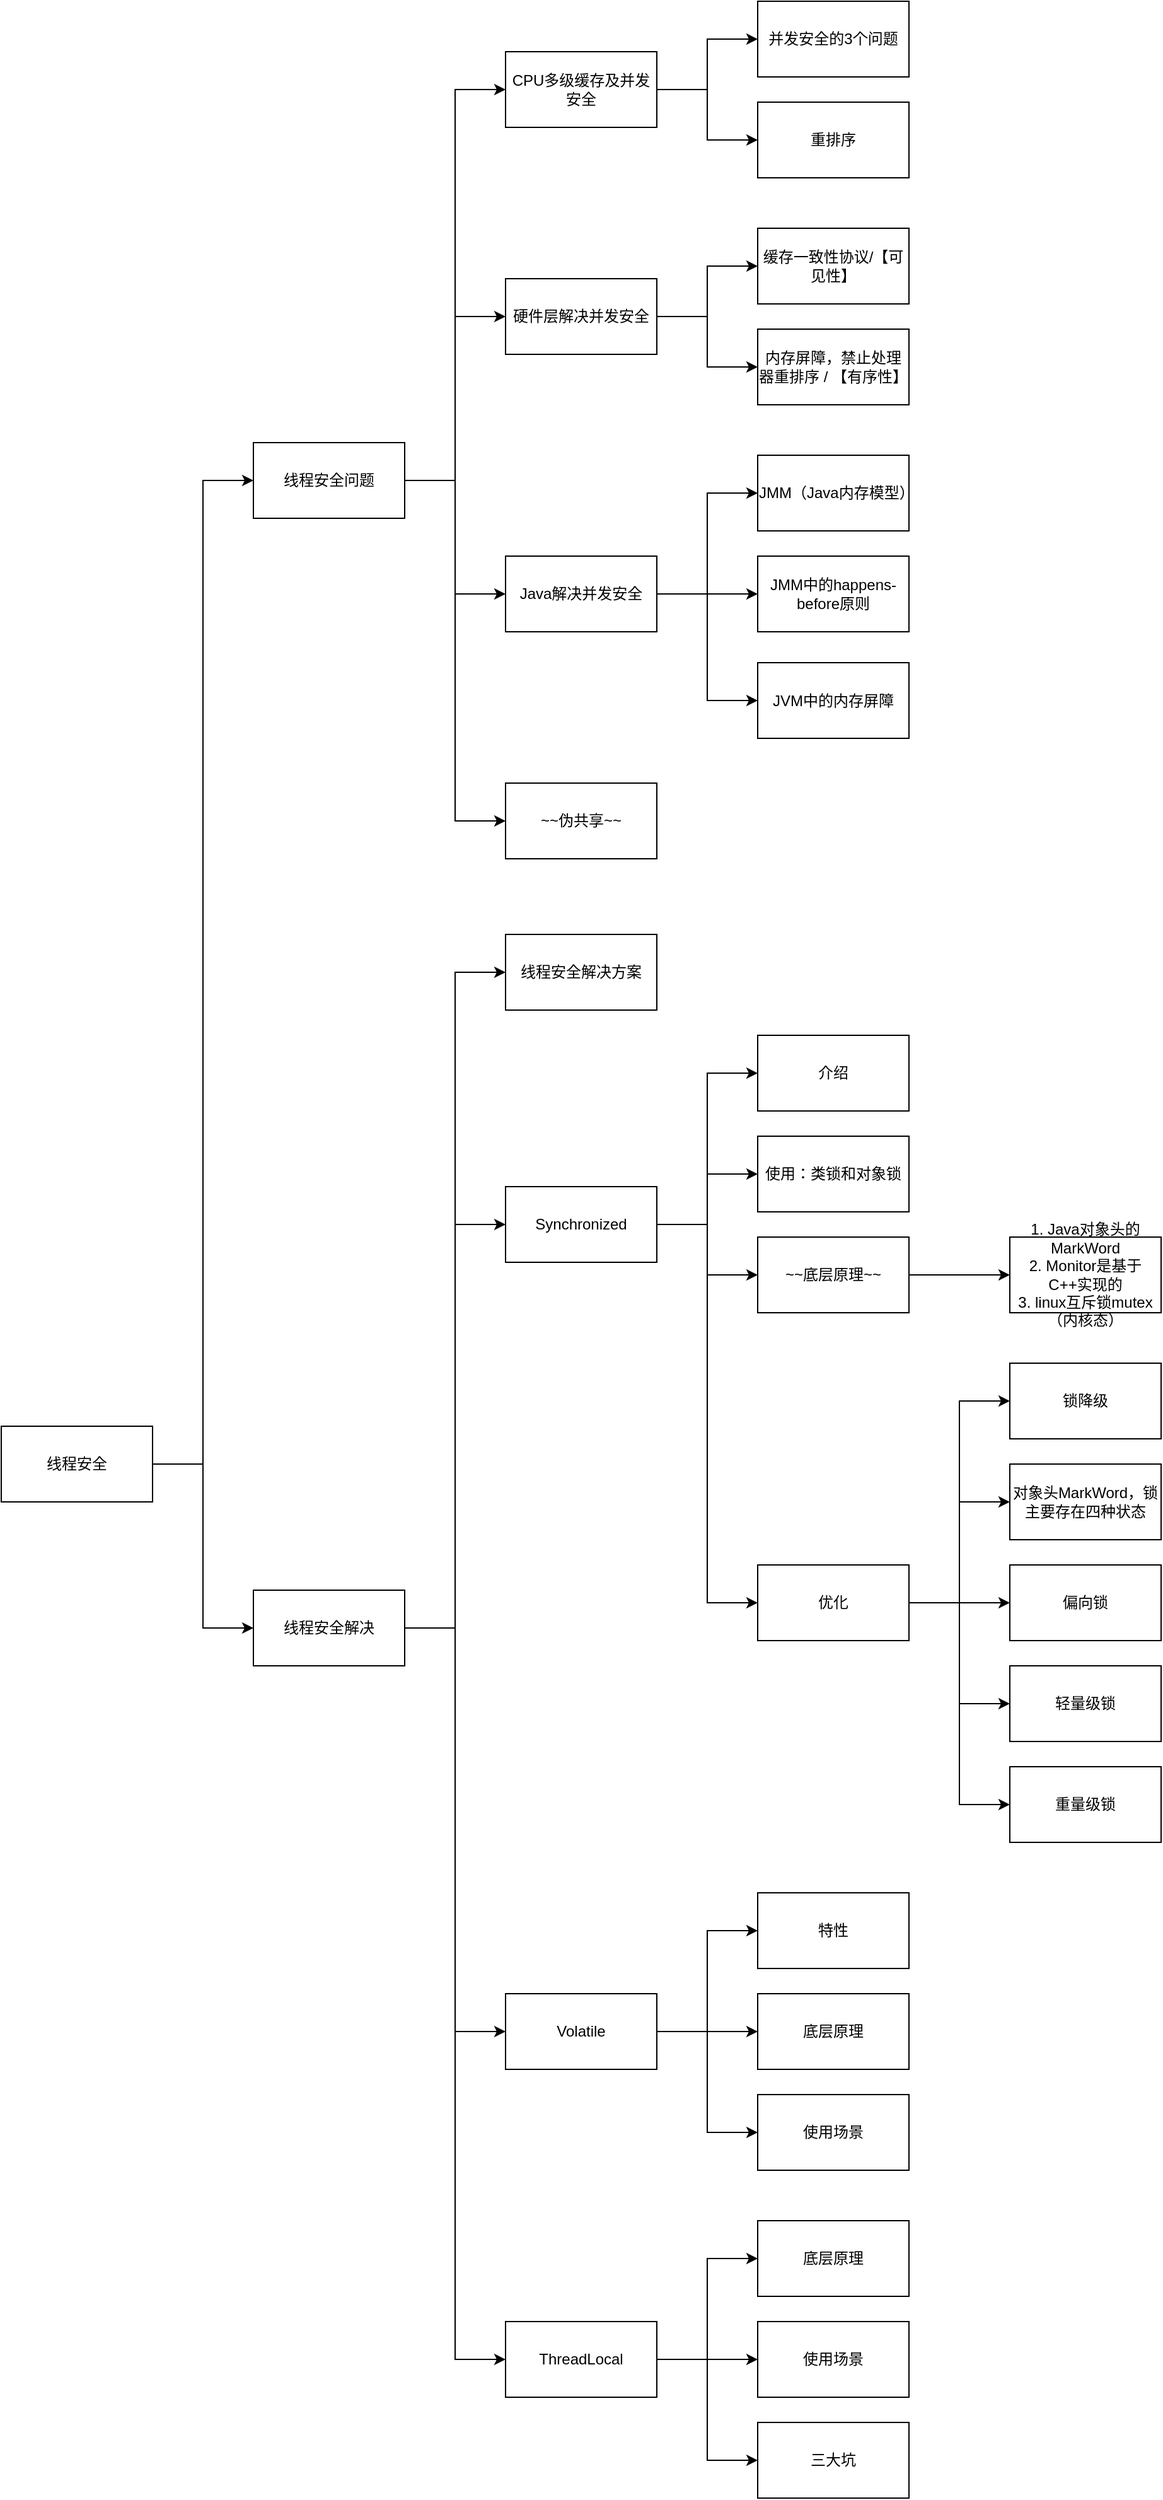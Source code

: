 <mxfile version="21.6.5" type="device">
  <diagram name="第 1 页" id="PH7zY7GD9xR7PyJJDMaR">
    <mxGraphModel dx="1101" dy="744" grid="1" gridSize="10" guides="1" tooltips="1" connect="1" arrows="1" fold="1" page="1" pageScale="1" pageWidth="827" pageHeight="1169" math="0" shadow="0">
      <root>
        <mxCell id="0" />
        <mxCell id="1" parent="0" />
        <mxCell id="GE9L2oN_wP7Hbji7ABV1-3" value="" style="edgeStyle=orthogonalEdgeStyle;rounded=0;orthogonalLoop=1;jettySize=auto;html=1;entryX=0;entryY=0.5;entryDx=0;entryDy=0;" parent="1" source="GE9L2oN_wP7Hbji7ABV1-1" target="GE9L2oN_wP7Hbji7ABV1-2" edge="1">
          <mxGeometry relative="1" as="geometry" />
        </mxCell>
        <mxCell id="GE9L2oN_wP7Hbji7ABV1-5" style="edgeStyle=orthogonalEdgeStyle;rounded=0;orthogonalLoop=1;jettySize=auto;html=1;entryX=0;entryY=0.5;entryDx=0;entryDy=0;" parent="1" source="GE9L2oN_wP7Hbji7ABV1-1" target="GE9L2oN_wP7Hbji7ABV1-4" edge="1">
          <mxGeometry relative="1" as="geometry" />
        </mxCell>
        <mxCell id="GE9L2oN_wP7Hbji7ABV1-15" style="edgeStyle=orthogonalEdgeStyle;rounded=0;orthogonalLoop=1;jettySize=auto;html=1;entryX=0;entryY=0.5;entryDx=0;entryDy=0;" parent="1" source="GE9L2oN_wP7Hbji7ABV1-1" target="GE9L2oN_wP7Hbji7ABV1-14" edge="1">
          <mxGeometry relative="1" as="geometry" />
        </mxCell>
        <mxCell id="GE9L2oN_wP7Hbji7ABV1-29" style="edgeStyle=orthogonalEdgeStyle;rounded=0;orthogonalLoop=1;jettySize=auto;html=1;entryX=0;entryY=0.5;entryDx=0;entryDy=0;" parent="1" source="GE9L2oN_wP7Hbji7ABV1-1" target="GE9L2oN_wP7Hbji7ABV1-28" edge="1">
          <mxGeometry relative="1" as="geometry" />
        </mxCell>
        <mxCell id="GE9L2oN_wP7Hbji7ABV1-1" value="线程安全问题" style="rounded=0;whiteSpace=wrap;html=1;" parent="1" vertex="1">
          <mxGeometry x="240" y="410" width="120" height="60" as="geometry" />
        </mxCell>
        <mxCell id="GE9L2oN_wP7Hbji7ABV1-7" value="" style="edgeStyle=orthogonalEdgeStyle;rounded=0;orthogonalLoop=1;jettySize=auto;html=1;" parent="1" source="GE9L2oN_wP7Hbji7ABV1-2" target="GE9L2oN_wP7Hbji7ABV1-6" edge="1">
          <mxGeometry relative="1" as="geometry" />
        </mxCell>
        <mxCell id="GE9L2oN_wP7Hbji7ABV1-9" style="edgeStyle=orthogonalEdgeStyle;rounded=0;orthogonalLoop=1;jettySize=auto;html=1;entryX=0;entryY=0.5;entryDx=0;entryDy=0;" parent="1" source="GE9L2oN_wP7Hbji7ABV1-2" target="GE9L2oN_wP7Hbji7ABV1-8" edge="1">
          <mxGeometry relative="1" as="geometry" />
        </mxCell>
        <mxCell id="GE9L2oN_wP7Hbji7ABV1-2" value="CPU多级缓存及并发安全" style="rounded=0;whiteSpace=wrap;html=1;" parent="1" vertex="1">
          <mxGeometry x="440" y="100" width="120" height="60" as="geometry" />
        </mxCell>
        <mxCell id="GE9L2oN_wP7Hbji7ABV1-21" value="" style="edgeStyle=orthogonalEdgeStyle;rounded=0;orthogonalLoop=1;jettySize=auto;html=1;entryX=0;entryY=0.5;entryDx=0;entryDy=0;" parent="1" source="GE9L2oN_wP7Hbji7ABV1-4" target="GE9L2oN_wP7Hbji7ABV1-20" edge="1">
          <mxGeometry relative="1" as="geometry" />
        </mxCell>
        <mxCell id="GE9L2oN_wP7Hbji7ABV1-26" style="edgeStyle=orthogonalEdgeStyle;rounded=0;orthogonalLoop=1;jettySize=auto;html=1;entryX=0;entryY=0.5;entryDx=0;entryDy=0;" parent="1" source="GE9L2oN_wP7Hbji7ABV1-4" target="GE9L2oN_wP7Hbji7ABV1-22" edge="1">
          <mxGeometry relative="1" as="geometry" />
        </mxCell>
        <mxCell id="GE9L2oN_wP7Hbji7ABV1-27" style="edgeStyle=orthogonalEdgeStyle;rounded=0;orthogonalLoop=1;jettySize=auto;html=1;entryX=0;entryY=0.5;entryDx=0;entryDy=0;" parent="1" source="GE9L2oN_wP7Hbji7ABV1-4" target="GE9L2oN_wP7Hbji7ABV1-23" edge="1">
          <mxGeometry relative="1" as="geometry" />
        </mxCell>
        <mxCell id="GE9L2oN_wP7Hbji7ABV1-4" value="Java解决并发安全" style="rounded=0;whiteSpace=wrap;html=1;" parent="1" vertex="1">
          <mxGeometry x="440" y="500" width="120" height="60" as="geometry" />
        </mxCell>
        <mxCell id="GE9L2oN_wP7Hbji7ABV1-6" value="并发安全的3个问题" style="rounded=0;whiteSpace=wrap;html=1;" parent="1" vertex="1">
          <mxGeometry x="640" y="60" width="120" height="60" as="geometry" />
        </mxCell>
        <mxCell id="GE9L2oN_wP7Hbji7ABV1-8" value="重排序" style="rounded=0;whiteSpace=wrap;html=1;" parent="1" vertex="1">
          <mxGeometry x="640" y="140" width="120" height="60" as="geometry" />
        </mxCell>
        <mxCell id="GE9L2oN_wP7Hbji7ABV1-13" style="edgeStyle=orthogonalEdgeStyle;rounded=0;orthogonalLoop=1;jettySize=auto;html=1;entryX=0;entryY=0.5;entryDx=0;entryDy=0;" parent="1" source="GE9L2oN_wP7Hbji7ABV1-10" target="GE9L2oN_wP7Hbji7ABV1-1" edge="1">
          <mxGeometry relative="1" as="geometry" />
        </mxCell>
        <mxCell id="GE9L2oN_wP7Hbji7ABV1-37" style="edgeStyle=orthogonalEdgeStyle;rounded=0;orthogonalLoop=1;jettySize=auto;html=1;entryX=0;entryY=0.5;entryDx=0;entryDy=0;" parent="1" source="GE9L2oN_wP7Hbji7ABV1-10" target="GE9L2oN_wP7Hbji7ABV1-30" edge="1">
          <mxGeometry relative="1" as="geometry" />
        </mxCell>
        <mxCell id="GE9L2oN_wP7Hbji7ABV1-10" value="线程安全" style="rounded=0;whiteSpace=wrap;html=1;" parent="1" vertex="1">
          <mxGeometry x="40" y="1190" width="120" height="60" as="geometry" />
        </mxCell>
        <mxCell id="GE9L2oN_wP7Hbji7ABV1-17" value="" style="edgeStyle=orthogonalEdgeStyle;rounded=0;orthogonalLoop=1;jettySize=auto;html=1;entryX=0;entryY=0.5;entryDx=0;entryDy=0;" parent="1" source="GE9L2oN_wP7Hbji7ABV1-14" target="GE9L2oN_wP7Hbji7ABV1-16" edge="1">
          <mxGeometry relative="1" as="geometry" />
        </mxCell>
        <mxCell id="GE9L2oN_wP7Hbji7ABV1-19" style="edgeStyle=orthogonalEdgeStyle;rounded=0;orthogonalLoop=1;jettySize=auto;html=1;entryX=0;entryY=0.5;entryDx=0;entryDy=0;" parent="1" source="GE9L2oN_wP7Hbji7ABV1-14" target="GE9L2oN_wP7Hbji7ABV1-18" edge="1">
          <mxGeometry relative="1" as="geometry" />
        </mxCell>
        <mxCell id="GE9L2oN_wP7Hbji7ABV1-14" value="硬件层解决并发安全" style="rounded=0;whiteSpace=wrap;html=1;" parent="1" vertex="1">
          <mxGeometry x="440" y="280" width="120" height="60" as="geometry" />
        </mxCell>
        <mxCell id="GE9L2oN_wP7Hbji7ABV1-16" value="缓存一致性协议/【可见性】" style="rounded=0;whiteSpace=wrap;html=1;" parent="1" vertex="1">
          <mxGeometry x="640" y="240" width="120" height="60" as="geometry" />
        </mxCell>
        <mxCell id="GE9L2oN_wP7Hbji7ABV1-18" value="内存屏障，禁止处理器重排序 / 【有序性】" style="rounded=0;whiteSpace=wrap;html=1;" parent="1" vertex="1">
          <mxGeometry x="640" y="320" width="120" height="60" as="geometry" />
        </mxCell>
        <mxCell id="GE9L2oN_wP7Hbji7ABV1-20" value="JMM（Java内存模型）" style="rounded=0;whiteSpace=wrap;html=1;" parent="1" vertex="1">
          <mxGeometry x="640" y="420" width="120" height="60" as="geometry" />
        </mxCell>
        <mxCell id="GE9L2oN_wP7Hbji7ABV1-22" value="JMM中的happens-before原则" style="rounded=0;whiteSpace=wrap;html=1;" parent="1" vertex="1">
          <mxGeometry x="640" y="500" width="120" height="60" as="geometry" />
        </mxCell>
        <mxCell id="GE9L2oN_wP7Hbji7ABV1-23" value="JVM中的内存屏障" style="rounded=0;whiteSpace=wrap;html=1;" parent="1" vertex="1">
          <mxGeometry x="640" y="584.5" width="120" height="60" as="geometry" />
        </mxCell>
        <mxCell id="GE9L2oN_wP7Hbji7ABV1-28" value="~~伪共享~~" style="rounded=0;whiteSpace=wrap;html=1;" parent="1" vertex="1">
          <mxGeometry x="440" y="680" width="120" height="60" as="geometry" />
        </mxCell>
        <mxCell id="GE9L2oN_wP7Hbji7ABV1-32" value="" style="edgeStyle=orthogonalEdgeStyle;rounded=0;orthogonalLoop=1;jettySize=auto;html=1;entryX=0;entryY=0.5;entryDx=0;entryDy=0;" parent="1" source="GE9L2oN_wP7Hbji7ABV1-30" target="GE9L2oN_wP7Hbji7ABV1-31" edge="1">
          <mxGeometry relative="1" as="geometry" />
        </mxCell>
        <mxCell id="GE9L2oN_wP7Hbji7ABV1-38" style="edgeStyle=orthogonalEdgeStyle;rounded=0;orthogonalLoop=1;jettySize=auto;html=1;entryX=0;entryY=0.5;entryDx=0;entryDy=0;" parent="1" source="GE9L2oN_wP7Hbji7ABV1-30" target="GE9L2oN_wP7Hbji7ABV1-34" edge="1">
          <mxGeometry relative="1" as="geometry" />
        </mxCell>
        <mxCell id="GE9L2oN_wP7Hbji7ABV1-39" style="edgeStyle=orthogonalEdgeStyle;rounded=0;orthogonalLoop=1;jettySize=auto;html=1;entryX=0;entryY=0.5;entryDx=0;entryDy=0;" parent="1" source="GE9L2oN_wP7Hbji7ABV1-30" target="GE9L2oN_wP7Hbji7ABV1-35" edge="1">
          <mxGeometry relative="1" as="geometry" />
        </mxCell>
        <mxCell id="GE9L2oN_wP7Hbji7ABV1-40" style="edgeStyle=orthogonalEdgeStyle;rounded=0;orthogonalLoop=1;jettySize=auto;html=1;entryX=0;entryY=0.5;entryDx=0;entryDy=0;" parent="1" source="GE9L2oN_wP7Hbji7ABV1-30" target="GE9L2oN_wP7Hbji7ABV1-36" edge="1">
          <mxGeometry relative="1" as="geometry" />
        </mxCell>
        <mxCell id="GE9L2oN_wP7Hbji7ABV1-30" value="线程安全解决" style="rounded=0;whiteSpace=wrap;html=1;" parent="1" vertex="1">
          <mxGeometry x="240" y="1320" width="120" height="60" as="geometry" />
        </mxCell>
        <mxCell id="GE9L2oN_wP7Hbji7ABV1-31" value="线程安全解决方案" style="rounded=0;whiteSpace=wrap;html=1;" parent="1" vertex="1">
          <mxGeometry x="440" y="800" width="120" height="60" as="geometry" />
        </mxCell>
        <mxCell id="GE9L2oN_wP7Hbji7ABV1-42" value="" style="edgeStyle=orthogonalEdgeStyle;rounded=0;orthogonalLoop=1;jettySize=auto;html=1;entryX=0;entryY=0.5;entryDx=0;entryDy=0;" parent="1" source="GE9L2oN_wP7Hbji7ABV1-34" target="GE9L2oN_wP7Hbji7ABV1-41" edge="1">
          <mxGeometry relative="1" as="geometry" />
        </mxCell>
        <mxCell id="GE9L2oN_wP7Hbji7ABV1-47" style="edgeStyle=orthogonalEdgeStyle;rounded=0;orthogonalLoop=1;jettySize=auto;html=1;entryX=0;entryY=0.5;entryDx=0;entryDy=0;" parent="1" source="GE9L2oN_wP7Hbji7ABV1-34" target="GE9L2oN_wP7Hbji7ABV1-44" edge="1">
          <mxGeometry relative="1" as="geometry" />
        </mxCell>
        <mxCell id="GE9L2oN_wP7Hbji7ABV1-48" style="edgeStyle=orthogonalEdgeStyle;rounded=0;orthogonalLoop=1;jettySize=auto;html=1;" parent="1" source="GE9L2oN_wP7Hbji7ABV1-34" target="GE9L2oN_wP7Hbji7ABV1-46" edge="1">
          <mxGeometry relative="1" as="geometry" />
        </mxCell>
        <mxCell id="GE9L2oN_wP7Hbji7ABV1-49" style="edgeStyle=orthogonalEdgeStyle;rounded=0;orthogonalLoop=1;jettySize=auto;html=1;entryX=0;entryY=0.5;entryDx=0;entryDy=0;" parent="1" source="GE9L2oN_wP7Hbji7ABV1-34" target="GE9L2oN_wP7Hbji7ABV1-45" edge="1">
          <mxGeometry relative="1" as="geometry" />
        </mxCell>
        <mxCell id="GE9L2oN_wP7Hbji7ABV1-34" value="Synchronized" style="rounded=0;whiteSpace=wrap;html=1;" parent="1" vertex="1">
          <mxGeometry x="440" y="1000" width="120" height="60" as="geometry" />
        </mxCell>
        <mxCell id="O9UZZhdtjTqaT8H57aKd-2" value="" style="edgeStyle=orthogonalEdgeStyle;rounded=0;orthogonalLoop=1;jettySize=auto;html=1;" edge="1" parent="1" source="GE9L2oN_wP7Hbji7ABV1-35" target="O9UZZhdtjTqaT8H57aKd-1">
          <mxGeometry relative="1" as="geometry" />
        </mxCell>
        <mxCell id="O9UZZhdtjTqaT8H57aKd-5" style="edgeStyle=orthogonalEdgeStyle;rounded=0;orthogonalLoop=1;jettySize=auto;html=1;entryX=0;entryY=0.5;entryDx=0;entryDy=0;" edge="1" parent="1" source="GE9L2oN_wP7Hbji7ABV1-35" target="O9UZZhdtjTqaT8H57aKd-4">
          <mxGeometry relative="1" as="geometry" />
        </mxCell>
        <mxCell id="O9UZZhdtjTqaT8H57aKd-6" style="edgeStyle=orthogonalEdgeStyle;rounded=0;orthogonalLoop=1;jettySize=auto;html=1;entryX=0;entryY=0.5;entryDx=0;entryDy=0;" edge="1" parent="1" source="GE9L2oN_wP7Hbji7ABV1-35" target="O9UZZhdtjTqaT8H57aKd-3">
          <mxGeometry relative="1" as="geometry" />
        </mxCell>
        <mxCell id="GE9L2oN_wP7Hbji7ABV1-35" value="Volatile" style="rounded=0;whiteSpace=wrap;html=1;" parent="1" vertex="1">
          <mxGeometry x="440" y="1640" width="120" height="60" as="geometry" />
        </mxCell>
        <mxCell id="O9UZZhdtjTqaT8H57aKd-8" value="" style="edgeStyle=orthogonalEdgeStyle;rounded=0;orthogonalLoop=1;jettySize=auto;html=1;entryX=0;entryY=0.5;entryDx=0;entryDy=0;" edge="1" parent="1" source="GE9L2oN_wP7Hbji7ABV1-36" target="O9UZZhdtjTqaT8H57aKd-7">
          <mxGeometry relative="1" as="geometry" />
        </mxCell>
        <mxCell id="O9UZZhdtjTqaT8H57aKd-10" style="edgeStyle=orthogonalEdgeStyle;rounded=0;orthogonalLoop=1;jettySize=auto;html=1;entryX=0;entryY=0.5;entryDx=0;entryDy=0;" edge="1" parent="1" source="GE9L2oN_wP7Hbji7ABV1-36" target="O9UZZhdtjTqaT8H57aKd-9">
          <mxGeometry relative="1" as="geometry" />
        </mxCell>
        <mxCell id="O9UZZhdtjTqaT8H57aKd-12" style="edgeStyle=orthogonalEdgeStyle;rounded=0;orthogonalLoop=1;jettySize=auto;html=1;entryX=0;entryY=0.5;entryDx=0;entryDy=0;" edge="1" parent="1" source="GE9L2oN_wP7Hbji7ABV1-36" target="O9UZZhdtjTqaT8H57aKd-11">
          <mxGeometry relative="1" as="geometry" />
        </mxCell>
        <mxCell id="GE9L2oN_wP7Hbji7ABV1-36" value="ThreadLocal" style="rounded=0;whiteSpace=wrap;html=1;" parent="1" vertex="1">
          <mxGeometry x="440" y="1900" width="120" height="60" as="geometry" />
        </mxCell>
        <mxCell id="GE9L2oN_wP7Hbji7ABV1-41" value="介绍" style="rounded=0;whiteSpace=wrap;html=1;" parent="1" vertex="1">
          <mxGeometry x="640" y="880" width="120" height="60" as="geometry" />
        </mxCell>
        <mxCell id="GE9L2oN_wP7Hbji7ABV1-44" value="使用：类锁和对象锁" style="rounded=0;whiteSpace=wrap;html=1;" parent="1" vertex="1">
          <mxGeometry x="640" y="960" width="120" height="60" as="geometry" />
        </mxCell>
        <mxCell id="OclsaCN1dT14EpfNG31b-6" style="edgeStyle=orthogonalEdgeStyle;rounded=0;orthogonalLoop=1;jettySize=auto;html=1;entryX=0;entryY=0.5;entryDx=0;entryDy=0;" parent="1" source="GE9L2oN_wP7Hbji7ABV1-45" target="GE9L2oN_wP7Hbji7ABV1-52" edge="1">
          <mxGeometry relative="1" as="geometry" />
        </mxCell>
        <mxCell id="OclsaCN1dT14EpfNG31b-7" style="edgeStyle=orthogonalEdgeStyle;rounded=0;orthogonalLoop=1;jettySize=auto;html=1;entryX=0;entryY=0.5;entryDx=0;entryDy=0;" parent="1" source="GE9L2oN_wP7Hbji7ABV1-45" target="OclsaCN1dT14EpfNG31b-1" edge="1">
          <mxGeometry relative="1" as="geometry" />
        </mxCell>
        <mxCell id="OclsaCN1dT14EpfNG31b-8" style="edgeStyle=orthogonalEdgeStyle;rounded=0;orthogonalLoop=1;jettySize=auto;html=1;" parent="1" source="GE9L2oN_wP7Hbji7ABV1-45" target="OclsaCN1dT14EpfNG31b-3" edge="1">
          <mxGeometry relative="1" as="geometry" />
        </mxCell>
        <mxCell id="OclsaCN1dT14EpfNG31b-9" style="edgeStyle=orthogonalEdgeStyle;rounded=0;orthogonalLoop=1;jettySize=auto;html=1;entryX=0;entryY=0.5;entryDx=0;entryDy=0;" parent="1" source="GE9L2oN_wP7Hbji7ABV1-45" target="OclsaCN1dT14EpfNG31b-4" edge="1">
          <mxGeometry relative="1" as="geometry" />
        </mxCell>
        <mxCell id="OclsaCN1dT14EpfNG31b-10" style="edgeStyle=orthogonalEdgeStyle;rounded=0;orthogonalLoop=1;jettySize=auto;html=1;entryX=0;entryY=0.5;entryDx=0;entryDy=0;" parent="1" source="GE9L2oN_wP7Hbji7ABV1-45" target="OclsaCN1dT14EpfNG31b-2" edge="1">
          <mxGeometry relative="1" as="geometry" />
        </mxCell>
        <mxCell id="GE9L2oN_wP7Hbji7ABV1-45" value="优化" style="rounded=0;whiteSpace=wrap;html=1;" parent="1" vertex="1">
          <mxGeometry x="640" y="1300" width="120" height="60" as="geometry" />
        </mxCell>
        <mxCell id="GE9L2oN_wP7Hbji7ABV1-51" value="" style="edgeStyle=orthogonalEdgeStyle;rounded=0;orthogonalLoop=1;jettySize=auto;html=1;" parent="1" source="GE9L2oN_wP7Hbji7ABV1-46" target="GE9L2oN_wP7Hbji7ABV1-50" edge="1">
          <mxGeometry relative="1" as="geometry" />
        </mxCell>
        <mxCell id="GE9L2oN_wP7Hbji7ABV1-46" value="~~底层原理~~" style="rounded=0;whiteSpace=wrap;html=1;" parent="1" vertex="1">
          <mxGeometry x="640" y="1040" width="120" height="60" as="geometry" />
        </mxCell>
        <mxCell id="GE9L2oN_wP7Hbji7ABV1-50" value="&lt;div&gt;1. Java对象头的MarkWord&lt;/div&gt;&lt;div&gt;2. Monitor是基于C++实现的&lt;/div&gt;&lt;div&gt;3. linux互斥锁mutex（内核态）&lt;/div&gt;" style="rounded=0;whiteSpace=wrap;html=1;" parent="1" vertex="1">
          <mxGeometry x="840" y="1040" width="120" height="60" as="geometry" />
        </mxCell>
        <mxCell id="GE9L2oN_wP7Hbji7ABV1-52" value="锁降级" style="rounded=0;whiteSpace=wrap;html=1;" parent="1" vertex="1">
          <mxGeometry x="840" y="1140" width="120" height="60" as="geometry" />
        </mxCell>
        <mxCell id="OclsaCN1dT14EpfNG31b-1" value="对象头MarkWord，锁主要存在四种状态" style="rounded=0;whiteSpace=wrap;html=1;" parent="1" vertex="1">
          <mxGeometry x="840" y="1220" width="120" height="60" as="geometry" />
        </mxCell>
        <mxCell id="OclsaCN1dT14EpfNG31b-2" value="重量级锁" style="rounded=0;whiteSpace=wrap;html=1;" parent="1" vertex="1">
          <mxGeometry x="840" y="1460" width="120" height="60" as="geometry" />
        </mxCell>
        <mxCell id="OclsaCN1dT14EpfNG31b-3" value="偏向锁" style="rounded=0;whiteSpace=wrap;html=1;" parent="1" vertex="1">
          <mxGeometry x="840" y="1300" width="120" height="60" as="geometry" />
        </mxCell>
        <mxCell id="OclsaCN1dT14EpfNG31b-4" value="轻量级锁" style="rounded=0;whiteSpace=wrap;html=1;" parent="1" vertex="1">
          <mxGeometry x="840" y="1380" width="120" height="60" as="geometry" />
        </mxCell>
        <mxCell id="O9UZZhdtjTqaT8H57aKd-1" value="底层原理" style="rounded=0;whiteSpace=wrap;html=1;" vertex="1" parent="1">
          <mxGeometry x="640" y="1640" width="120" height="60" as="geometry" />
        </mxCell>
        <mxCell id="O9UZZhdtjTqaT8H57aKd-3" value="特性" style="rounded=0;whiteSpace=wrap;html=1;" vertex="1" parent="1">
          <mxGeometry x="640" y="1560" width="120" height="60" as="geometry" />
        </mxCell>
        <mxCell id="O9UZZhdtjTqaT8H57aKd-4" value="使用场景" style="rounded=0;whiteSpace=wrap;html=1;" vertex="1" parent="1">
          <mxGeometry x="640" y="1720" width="120" height="60" as="geometry" />
        </mxCell>
        <mxCell id="O9UZZhdtjTqaT8H57aKd-7" value="底层原理" style="rounded=0;whiteSpace=wrap;html=1;" vertex="1" parent="1">
          <mxGeometry x="640" y="1820" width="120" height="60" as="geometry" />
        </mxCell>
        <mxCell id="O9UZZhdtjTqaT8H57aKd-9" value="使用场景" style="rounded=0;whiteSpace=wrap;html=1;" vertex="1" parent="1">
          <mxGeometry x="640" y="1900" width="120" height="60" as="geometry" />
        </mxCell>
        <mxCell id="O9UZZhdtjTqaT8H57aKd-11" value="三大坑" style="rounded=0;whiteSpace=wrap;html=1;" vertex="1" parent="1">
          <mxGeometry x="640" y="1980" width="120" height="60" as="geometry" />
        </mxCell>
      </root>
    </mxGraphModel>
  </diagram>
</mxfile>

